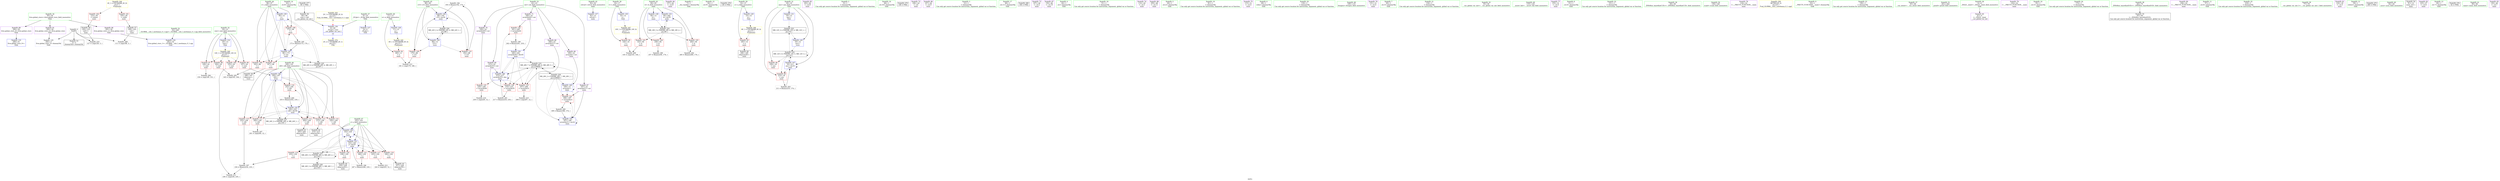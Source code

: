 digraph "SVFG" {
	label="SVFG";

	Node0x55ecb8e8c720 [shape=record,color=grey,label="{NodeID: 0\nNullPtr}"];
	Node0x55ecb8e8c720 -> Node0x55ecb8e9ca60[style=solid];
	Node0x55ecb8e8c720 -> Node0x55ecb8ea1f90[style=solid];
	Node0x55ecb8e8c720 -> Node0x55ecb8ea7320[style=solid];
	Node0x55ecb8e8c720 -> Node0x55ecb8ea7620[style=solid];
	Node0x55ecb8e9b610 [shape=record,color=red,label="{NodeID: 97\n149\<--20\n\<--size\nmain\n}"];
	Node0x55ecb8e9b610 -> Node0x55ecb8ea7020[style=solid];
	Node0x55ecb8e8d930 [shape=record,color=green,label="{NodeID: 14\n42\<--1\n.str.8\<--dummyObj\nGlob }"];
	Node0x55ecb8ec42c0 [shape=record,color=black,label="{NodeID: 277\n80 = PHI()\n}"];
	Node0x55ecb8ec42c0 -> Node0x55ecb8e9cd30[style=solid];
	Node0x55ecb8e9ef90 [shape=record,color=grey,label="{NodeID: 194\n193 = Binary(192, 174, )\n}"];
	Node0x55ecb8e9ef90 -> Node0x55ecb8ea2710[style=solid];
	Node0x55ecb8e9c170 [shape=record,color=red,label="{NodeID: 111\n200\<--100\n\<--i26\nmain\n}"];
	Node0x55ecb8e9c170 -> Node0x55ecb8ea71a0[style=solid];
	Node0x55ecb8e8b690 [shape=record,color=green,label="{NodeID: 28\n11\<--13\nn\<--n_field_insensitive\nGlob }"];
	Node0x55ecb8e8b690 -> Node0x55ecb8e9eb00[style=solid];
	Node0x55ecb8e8b690 -> Node0x55ecb8ea1890[style=solid];
	Node0x55ecb8ea7320 [shape=record,color=grey,label="{NodeID: 208\n111 = cmp(108, 3, )\n}"];
	Node0x55ecb8ea15f0 [shape=record,color=red,label="{NodeID: 125\n229\<--228\n\<--arrayidx40\nmain\n}"];
	Node0x55ecb8ea15f0 -> Node0x55ecb8ea7c20[style=solid];
	Node0x55ecb8e9b060 [shape=record,color=green,label="{NodeID: 42\n92\<--93\nretval\<--retval_field_insensitive\nmain\n}"];
	Node0x55ecb8e9b060 -> Node0x55ecb8ea2160[style=solid];
	Node0x55ecb8ea2300 [shape=record,color=blue,label="{NodeID: 139\n96\<--12\ni\<--\nmain\n}"];
	Node0x55ecb8ea2300 -> Node0x55ecb8e9bd60[style=dashed];
	Node0x55ecb8ea2300 -> Node0x55ecb8e9be30[style=dashed];
	Node0x55ecb8ea2300 -> Node0x55ecb8e9bf00[style=dashed];
	Node0x55ecb8ea2300 -> Node0x55ecb8ea24a0[style=dashed];
	Node0x55ecb8ea2300 -> Node0x55ecb8eb08e0[style=dashed];
	Node0x55ecb8e9cd30 [shape=record,color=black,label="{NodeID: 56\n84\<--80\nconv\<--call\n__cxx_global_var_init.1\n}"];
	Node0x55ecb8e9cd30 -> Node0x55ecb8ea2090[style=solid];
	Node0x55ecb8ea2e60 [shape=record,color=blue,label="{NodeID: 153\n94\<--265\nit\<--inc55\nmain\n}"];
	Node0x55ecb8ea2e60 -> Node0x55ecb8eb03e0[style=dashed];
	Node0x55ecb8e9d890 [shape=record,color=purple,label="{NodeID: 70\n228\<--22\narrayidx40\<--cnt\nmain\n}"];
	Node0x55ecb8e9d890 -> Node0x55ecb8ea15f0[style=solid];
	Node0x55ecb8e9e3f0 [shape=record,color=purple,label="{NodeID: 84\n137\<--42\n\<--.str.8\nmain\n}"];
	Node0x55ecb8e8c8a0 [shape=record,color=green,label="{NodeID: 1\n7\<--1\n__dso_handle\<--dummyObj\nGlob }"];
	Node0x55ecb8e9b6e0 [shape=record,color=red,label="{NodeID: 98\n164\<--20\n\<--size\nmain\n}"];
	Node0x55ecb8e9b6e0 -> Node0x55ecb8ea6ea0[style=solid];
	Node0x55ecb8e8da00 [shape=record,color=green,label="{NodeID: 15\n44\<--1\n.str.9\<--dummyObj\nGlob }"];
	Node0x55ecb8ec4420 [shape=record,color=black,label="{NodeID: 278\n138 = PHI()\n}"];
	Node0x55ecb8e9f110 [shape=record,color=grey,label="{NodeID: 195\n173 = Binary(172, 174, )\n}"];
	Node0x55ecb8e9f110 -> Node0x55ecb8ea24a0[style=solid];
	Node0x55ecb8e9c240 [shape=record,color=red,label="{NodeID: 112\n204\<--100\n\<--i26\nmain\n}"];
	Node0x55ecb8e9c240 -> Node0x55ecb8e9d140[style=solid];
	Node0x55ecb8e9a360 [shape=record,color=green,label="{NodeID: 29\n14\<--15\nx\<--x_field_insensitive\nGlob }"];
	Node0x55ecb8e9a360 -> Node0x55ecb8e9ebd0[style=solid];
	Node0x55ecb8e9a360 -> Node0x55ecb8ea1990[style=solid];
	Node0x55ecb8ea74a0 [shape=record,color=grey,label="{NodeID: 209\n145 = cmp(143, 144, )\n}"];
	Node0x55ecb8ea16c0 [shape=record,color=red,label="{NodeID: 126\n241\<--240\n\<--arrayidx44\nmain\n}"];
	Node0x55ecb8ea16c0 -> Node0x55ecb8e9f710[style=solid];
	Node0x55ecb8e9b130 [shape=record,color=green,label="{NodeID: 43\n94\<--95\nit\<--it_field_insensitive\nmain\n}"];
	Node0x55ecb8e9b130 -> Node0x55ecb8e9baf0[style=solid];
	Node0x55ecb8e9b130 -> Node0x55ecb8e9bbc0[style=solid];
	Node0x55ecb8e9b130 -> Node0x55ecb8e9bc90[style=solid];
	Node0x55ecb8e9b130 -> Node0x55ecb8ea2230[style=solid];
	Node0x55ecb8e9b130 -> Node0x55ecb8ea2e60[style=solid];
	Node0x55ecb8eafee0 [shape=record,color=black,label="{NodeID: 223\nMR_12V_2 = PHI(MR_12V_4, MR_12V_1, )\npts\{19 \}\n}"];
	Node0x55ecb8eafee0 -> Node0x55ecb8ea27e0[style=dashed];
	Node0x55ecb8ea23d0 [shape=record,color=blue,label="{NodeID: 140\n169\<--12\narrayidx\<--\nmain\n}"];
	Node0x55ecb8ea23d0 -> Node0x55ecb8ea1380[style=dashed];
	Node0x55ecb8ea23d0 -> Node0x55ecb8ea23d0[style=dashed];
	Node0x55ecb8ea23d0 -> Node0x55ecb8ea2640[style=dashed];
	Node0x55ecb8ea23d0 -> Node0x55ecb8eaeae0[style=dashed];
	Node0x55ecb8e9ce00 [shape=record,color=black,label="{NodeID: 57\n108\<--105\ncall\<--\nmain\n}"];
	Node0x55ecb8e9ce00 -> Node0x55ecb8ea7320[style=solid];
	Node0x55ecb8e9d960 [shape=record,color=purple,label="{NodeID: 71\n240\<--22\narrayidx44\<--cnt\nmain\n}"];
	Node0x55ecb8e9d960 -> Node0x55ecb8ea16c0[style=solid];
	Node0x55ecb8e9d960 -> Node0x55ecb8ea2bf0[style=solid];
	Node0x55ecb8e9e4c0 [shape=record,color=purple,label="{NodeID: 85\n183\<--42\n\<--.str.8\nmain\n}"];
	Node0x55ecb8e8c160 [shape=record,color=green,label="{NodeID: 2\n9\<--1\n\<--dummyObj\nCan only get source location for instruction, argument, global var or function.}"];
	Node0x55ecb8e9b7b0 [shape=record,color=red,label="{NodeID: 99\n197\<--20\n\<--size\nmain\n}"];
	Node0x55ecb8e9b7b0 -> Node0x55ecb8ea28b0[style=solid];
	Node0x55ecb8e8dad0 [shape=record,color=green,label="{NodeID: 16\n46\<--1\n.str.10\<--dummyObj\nGlob }"];
	Node0x55ecb8ec44f0 [shape=record,color=black,label="{NodeID: 279\n148 = PHI()\n}"];
	Node0x55ecb8e9f290 [shape=record,color=grey,label="{NodeID: 196\n247 = Binary(246, 218, )\n}"];
	Node0x55ecb8e9f290 -> Node0x55ecb8ea2cc0[style=solid];
	Node0x55ecb8e9c310 [shape=record,color=red,label="{NodeID: 113\n213\<--100\n\<--i26\nmain\n}"];
	Node0x55ecb8e9c310 -> Node0x55ecb8e9d210[style=solid];
	Node0x55ecb8e9a460 [shape=record,color=green,label="{NodeID: 30\n16\<--17\nt\<--t_field_insensitive\nGlob }"];
	Node0x55ecb8e9a460 -> Node0x55ecb8e9eca0[style=solid];
	Node0x55ecb8e9a460 -> Node0x55ecb8ea1a90[style=solid];
	Node0x55ecb8ea7620 [shape=record,color=grey,label="{NodeID: 210\n127 = cmp(126, 3, )\n}"];
	Node0x55ecb8ea1790 [shape=record,color=blue,label="{NodeID: 127\n8\<--9\n_ZL2pi\<--\nGlob }"];
	Node0x55ecb8e9b200 [shape=record,color=green,label="{NodeID: 44\n96\<--97\ni\<--i_field_insensitive\nmain\n}"];
	Node0x55ecb8e9b200 -> Node0x55ecb8e9bd60[style=solid];
	Node0x55ecb8e9b200 -> Node0x55ecb8e9be30[style=solid];
	Node0x55ecb8e9b200 -> Node0x55ecb8e9bf00[style=solid];
	Node0x55ecb8e9b200 -> Node0x55ecb8ea2300[style=solid];
	Node0x55ecb8e9b200 -> Node0x55ecb8ea24a0[style=solid];
	Node0x55ecb8eb03e0 [shape=record,color=black,label="{NodeID: 224\nMR_18V_3 = PHI(MR_18V_4, MR_18V_2, )\npts\{95 \}\n}"];
	Node0x55ecb8eb03e0 -> Node0x55ecb8e9baf0[style=dashed];
	Node0x55ecb8eb03e0 -> Node0x55ecb8e9bbc0[style=dashed];
	Node0x55ecb8eb03e0 -> Node0x55ecb8e9bc90[style=dashed];
	Node0x55ecb8eb03e0 -> Node0x55ecb8ea2e60[style=dashed];
	Node0x55ecb8ea24a0 [shape=record,color=blue,label="{NodeID: 141\n96\<--173\ni\<--inc\nmain\n}"];
	Node0x55ecb8ea24a0 -> Node0x55ecb8e9bd60[style=dashed];
	Node0x55ecb8ea24a0 -> Node0x55ecb8e9be30[style=dashed];
	Node0x55ecb8ea24a0 -> Node0x55ecb8e9bf00[style=dashed];
	Node0x55ecb8ea24a0 -> Node0x55ecb8ea24a0[style=dashed];
	Node0x55ecb8ea24a0 -> Node0x55ecb8eb08e0[style=dashed];
	Node0x55ecb8e9ced0 [shape=record,color=black,label="{NodeID: 58\n126\<--123\ncall1\<--\nmain\n}"];
	Node0x55ecb8e9ced0 -> Node0x55ecb8ea7620[style=solid];
	Node0x55ecb8e9da30 [shape=record,color=purple,label="{NodeID: 72\n106\<--24\n\<--.str\nmain\n}"];
	Node0x55ecb8e9e590 [shape=record,color=purple,label="{NodeID: 86\n147\<--44\n\<--.str.9\nmain\n}"];
	Node0x55ecb8e8c7b0 [shape=record,color=green,label="{NodeID: 3\n12\<--1\n\<--dummyObj\nCan only get source location for instruction, argument, global var or function.}"];
	Node0x55ecb8e9b880 [shape=record,color=red,label="{NodeID: 100\n235\<--20\n\<--size\nmain\n}"];
	Node0x55ecb8e9b880 -> Node0x55ecb8ea77a0[style=solid];
	Node0x55ecb8e8ca60 [shape=record,color=green,label="{NodeID: 17\n48\<--1\n.str.11\<--dummyObj\nGlob }"];
	Node0x55ecb8ec45c0 [shape=record,color=black,label="{NodeID: 280\n184 = PHI()\n}"];
	Node0x55ecb8e9f410 [shape=record,color=grey,label="{NodeID: 197\n234 = Binary(232, 233, )\n}"];
	Node0x55ecb8e9f410 -> Node0x55ecb8ea77a0[style=solid];
	Node0x55ecb8e9c3e0 [shape=record,color=red,label="{NodeID: 114\n220\<--100\n\<--i26\nmain\n}"];
	Node0x55ecb8e9c3e0 -> Node0x55ecb8ea2b20[style=solid];
	Node0x55ecb8e9a560 [shape=record,color=green,label="{NodeID: 31\n18\<--19\nans\<--ans_field_insensitive\nGlob }"];
	Node0x55ecb8e9a560 -> Node0x55ecb8e9ed70[style=solid];
	Node0x55ecb8e9a560 -> Node0x55ecb8e9b540[style=solid];
	Node0x55ecb8e9a560 -> Node0x55ecb8ea1b90[style=solid];
	Node0x55ecb8e9a560 -> Node0x55ecb8ea27e0[style=solid];
	Node0x55ecb8e9a560 -> Node0x55ecb8ea2980[style=solid];
	Node0x55ecb8ea77a0 [shape=record,color=grey,label="{NodeID: 211\n236 = cmp(234, 235, )\n}"];
	Node0x55ecb8ea1890 [shape=record,color=blue,label="{NodeID: 128\n11\<--12\nn\<--\nGlob }"];
	Node0x55ecb8ea1890 -> Node0x55ecb8eb6f10[style=dashed];
	Node0x55ecb8e9b2d0 [shape=record,color=green,label="{NodeID: 45\n98\<--99\ni15\<--i15_field_insensitive\nmain\n}"];
	Node0x55ecb8e9b2d0 -> Node0x55ecb8e9bfd0[style=solid];
	Node0x55ecb8e9b2d0 -> Node0x55ecb8e9c0a0[style=solid];
	Node0x55ecb8e9b2d0 -> Node0x55ecb8ea2570[style=solid];
	Node0x55ecb8e9b2d0 -> Node0x55ecb8ea2710[style=solid];
	Node0x55ecb8eb08e0 [shape=record,color=black,label="{NodeID: 225\nMR_20V_2 = PHI(MR_20V_4, MR_20V_1, )\npts\{97 \}\n}"];
	Node0x55ecb8eb08e0 -> Node0x55ecb8ea2300[style=dashed];
	Node0x55ecb8ea2570 [shape=record,color=blue,label="{NodeID: 142\n98\<--12\ni15\<--\nmain\n}"];
	Node0x55ecb8ea2570 -> Node0x55ecb8e9bfd0[style=dashed];
	Node0x55ecb8ea2570 -> Node0x55ecb8e9c0a0[style=dashed];
	Node0x55ecb8ea2570 -> Node0x55ecb8ea2710[style=dashed];
	Node0x55ecb8ea2570 -> Node0x55ecb8eb0de0[style=dashed];
	Node0x55ecb8e9cfa0 [shape=record,color=black,label="{NodeID: 59\n168\<--167\nidxprom\<--\nmain\n}"];
	Node0x55ecb8e9db00 [shape=record,color=purple,label="{NodeID: 73\n107\<--26\n\<--.str.2\nmain\n}"];
	Node0x55ecb8e9e660 [shape=record,color=purple,label="{NodeID: 87\n154\<--46\n\<--.str.10\nmain\n}"];
	Node0x55ecb8e8cea0 [shape=record,color=green,label="{NodeID: 4\n24\<--1\n.str\<--dummyObj\nGlob }"];
	Node0x55ecb8e9b950 [shape=record,color=red,label="{NodeID: 101\n105\<--28\n\<--stdin\nmain\n}"];
	Node0x55ecb8e9b950 -> Node0x55ecb8e9ce00[style=solid];
	Node0x55ecb8e8cb30 [shape=record,color=green,label="{NodeID: 18\n51\<--1\n\<--dummyObj\nCan only get source location for instruction, argument, global var or function.}"];
	Node0x55ecb8e9f590 [shape=record,color=grey,label="{NodeID: 198\n257 = Binary(256, 174, )\n}"];
	Node0x55ecb8e9c4b0 [shape=record,color=red,label="{NodeID: 115\n232\<--100\n\<--i26\nmain\n}"];
	Node0x55ecb8e9c4b0 -> Node0x55ecb8e9f410[style=solid];
	Node0x55ecb8e9a660 [shape=record,color=green,label="{NodeID: 32\n20\<--21\nsize\<--size_field_insensitive\nGlob }"];
	Node0x55ecb8e9a660 -> Node0x55ecb8e9b610[style=solid];
	Node0x55ecb8e9a660 -> Node0x55ecb8e9b6e0[style=solid];
	Node0x55ecb8e9a660 -> Node0x55ecb8e9b7b0[style=solid];
	Node0x55ecb8e9a660 -> Node0x55ecb8e9b880[style=solid];
	Node0x55ecb8e9a660 -> Node0x55ecb8ea1c90[style=solid];
	Node0x55ecb8ea7920 [shape=record,color=grey,label="{NodeID: 212\n224 = cmp(223, 12, )\n}"];
	Node0x55ecb8ea1990 [shape=record,color=blue,label="{NodeID: 129\n14\<--12\nx\<--\nGlob }"];
	Node0x55ecb8ea1990 -> Node0x55ecb8eb7800[style=dashed];
	Node0x55ecb8e9b3a0 [shape=record,color=green,label="{NodeID: 46\n100\<--101\ni26\<--i26_field_insensitive\nmain\n}"];
	Node0x55ecb8e9b3a0 -> Node0x55ecb8e9c170[style=solid];
	Node0x55ecb8e9b3a0 -> Node0x55ecb8e9c240[style=solid];
	Node0x55ecb8e9b3a0 -> Node0x55ecb8e9c310[style=solid];
	Node0x55ecb8e9b3a0 -> Node0x55ecb8e9c3e0[style=solid];
	Node0x55ecb8e9b3a0 -> Node0x55ecb8e9c4b0[style=solid];
	Node0x55ecb8e9b3a0 -> Node0x55ecb8ea0ea0[style=solid];
	Node0x55ecb8e9b3a0 -> Node0x55ecb8ea28b0[style=solid];
	Node0x55ecb8e9b3a0 -> Node0x55ecb8ea2d90[style=solid];
	Node0x55ecb8eb0de0 [shape=record,color=black,label="{NodeID: 226\nMR_22V_2 = PHI(MR_22V_4, MR_22V_1, )\npts\{99 \}\n}"];
	Node0x55ecb8eb0de0 -> Node0x55ecb8ea2570[style=dashed];
	Node0x55ecb8ea2640 [shape=record,color=blue,label="{NodeID: 143\n187\<--189\narrayidx21\<--inc22\nmain\n}"];
	Node0x55ecb8ea2640 -> Node0x55ecb8ea1380[style=dashed];
	Node0x55ecb8ea2640 -> Node0x55ecb8ea2640[style=dashed];
	Node0x55ecb8ea2640 -> Node0x55ecb8eaeae0[style=dashed];
	Node0x55ecb8e9d070 [shape=record,color=black,label="{NodeID: 60\n186\<--185\nidxprom20\<--\nmain\n}"];
	Node0x55ecb8e9dbd0 [shape=record,color=purple,label="{NodeID: 74\n114\<--29\n\<--.str.3\nmain\n}"];
	Node0x55ecb8e9e730 [shape=record,color=purple,label="{NodeID: 88\n259\<--48\n\<--.str.11\nmain\n}"];
	Node0x55ecb8e8cff0 [shape=record,color=green,label="{NodeID: 5\n26\<--1\n.str.2\<--dummyObj\nGlob }"];
	Node0x55ecb8e9ba20 [shape=record,color=red,label="{NodeID: 102\n123\<--39\n\<--stdout\nmain\n}"];
	Node0x55ecb8e9ba20 -> Node0x55ecb8e9ced0[style=solid];
	Node0x55ecb8e8cc00 [shape=record,color=green,label="{NodeID: 19\n81\<--1\n\<--dummyObj\nCan only get source location for instruction, argument, global var or function.}"];
	Node0x55ecb8e9f710 [shape=record,color=grey,label="{NodeID: 199\n242 = Binary(241, 218, )\n}"];
	Node0x55ecb8e9f710 -> Node0x55ecb8ea2bf0[style=solid];
	Node0x55ecb8ea0ea0 [shape=record,color=red,label="{NodeID: 116\n252\<--100\n\<--i26\nmain\n}"];
	Node0x55ecb8ea0ea0 -> Node0x55ecb8ea6d20[style=solid];
	Node0x55ecb8e9a760 [shape=record,color=green,label="{NodeID: 33\n22\<--23\ncnt\<--cnt_field_insensitive\nGlob }"];
	Node0x55ecb8e9a760 -> Node0x55ecb8e9d550[style=solid];
	Node0x55ecb8e9a760 -> Node0x55ecb8e9d620[style=solid];
	Node0x55ecb8e9a760 -> Node0x55ecb8e9d6f0[style=solid];
	Node0x55ecb8e9a760 -> Node0x55ecb8e9d7c0[style=solid];
	Node0x55ecb8e9a760 -> Node0x55ecb8e9d890[style=solid];
	Node0x55ecb8e9a760 -> Node0x55ecb8e9d960[style=solid];
	Node0x55ecb8ea7aa0 [shape=record,color=grey,label="{NodeID: 213\n181 = cmp(179, 180, )\n}"];
	Node0x55ecb8ea1a90 [shape=record,color=blue,label="{NodeID: 130\n16\<--12\nt\<--\nGlob }"];
	Node0x55ecb8ea1a90 -> Node0x55ecb8eb78e0[style=dashed];
	Node0x55ecb8e9b470 [shape=record,color=green,label="{NodeID: 47\n102\<--103\nj\<--j_field_insensitive\nmain\n}"];
	Node0x55ecb8e9b470 -> Node0x55ecb8ea0f70[style=solid];
	Node0x55ecb8e9b470 -> Node0x55ecb8ea1040[style=solid];
	Node0x55ecb8e9b470 -> Node0x55ecb8ea1110[style=solid];
	Node0x55ecb8e9b470 -> Node0x55ecb8ea11e0[style=solid];
	Node0x55ecb8e9b470 -> Node0x55ecb8ea12b0[style=solid];
	Node0x55ecb8e9b470 -> Node0x55ecb8ea2b20[style=solid];
	Node0x55ecb8e9b470 -> Node0x55ecb8ea2cc0[style=solid];
	Node0x55ecb8eb12e0 [shape=record,color=black,label="{NodeID: 227\nMR_24V_2 = PHI(MR_24V_4, MR_24V_1, )\npts\{101 \}\n}"];
	Node0x55ecb8eb12e0 -> Node0x55ecb8ea28b0[style=dashed];
	Node0x55ecb8ea2710 [shape=record,color=blue,label="{NodeID: 144\n98\<--193\ni15\<--inc24\nmain\n}"];
	Node0x55ecb8ea2710 -> Node0x55ecb8e9bfd0[style=dashed];
	Node0x55ecb8ea2710 -> Node0x55ecb8e9c0a0[style=dashed];
	Node0x55ecb8ea2710 -> Node0x55ecb8ea2710[style=dashed];
	Node0x55ecb8ea2710 -> Node0x55ecb8eb0de0[style=dashed];
	Node0x55ecb8e9d140 [shape=record,color=black,label="{NodeID: 61\n205\<--204\nidxprom30\<--\nmain\n}"];
	Node0x55ecb8e9dca0 [shape=record,color=purple,label="{NodeID: 75\n115\<--31\n\<--.str.4\nmain\n}"];
	Node0x55ecb8e9e800 [shape=record,color=purple,label="{NodeID: 89\n290\<--50\nllvm.global_ctors_0\<--llvm.global_ctors\nGlob }"];
	Node0x55ecb8e9e800 -> Node0x55ecb8ea1d90[style=solid];
	Node0x55ecb8e8d080 [shape=record,color=green,label="{NodeID: 6\n28\<--1\nstdin\<--dummyObj\nGlob }"];
	Node0x55ecb8e9baf0 [shape=record,color=red,label="{NodeID: 103\n143\<--94\n\<--it\nmain\n}"];
	Node0x55ecb8e9baf0 -> Node0x55ecb8ea74a0[style=solid];
	Node0x55ecb8e8ccd0 [shape=record,color=green,label="{NodeID: 20\n118\<--1\n\<--dummyObj\nCan only get source location for instruction, argument, global var or function.}"];
	Node0x55ecb8e9f890 [shape=record,color=grey,label="{NodeID: 200\n189 = Binary(188, 174, )\n}"];
	Node0x55ecb8e9f890 -> Node0x55ecb8ea2640[style=solid];
	Node0x55ecb8ea0f70 [shape=record,color=red,label="{NodeID: 117\n223\<--102\n\<--j\nmain\n}"];
	Node0x55ecb8ea0f70 -> Node0x55ecb8ea7920[style=solid];
	Node0x55ecb8e9a860 [shape=record,color=green,label="{NodeID: 34\n50\<--54\nllvm.global_ctors\<--llvm.global_ctors_field_insensitive\nGlob }"];
	Node0x55ecb8e9a860 -> Node0x55ecb8e9e800[style=solid];
	Node0x55ecb8e9a860 -> Node0x55ecb8e9e900[style=solid];
	Node0x55ecb8e9a860 -> Node0x55ecb8e9ea00[style=solid];
	Node0x55ecb8ea7c20 [shape=record,color=grey,label="{NodeID: 214\n230 = cmp(229, 12, )\n}"];
	Node0x55ecb8ea1b90 [shape=record,color=blue,label="{NodeID: 131\n18\<--12\nans\<--\nGlob }"];
	Node0x55ecb8ea1b90 -> Node0x55ecb8eafee0[style=dashed];
	Node0x55ecb8e9c560 [shape=record,color=green,label="{NodeID: 48\n109\<--110\nfreopen\<--freopen_field_insensitive\n}"];
	Node0x55ecb8eb17e0 [shape=record,color=black,label="{NodeID: 228\nMR_26V_2 = PHI(MR_26V_3, MR_26V_1, )\npts\{103 \}\n}"];
	Node0x55ecb8eb17e0 -> Node0x55ecb8eae5e0[style=dashed];
	Node0x55ecb8ea27e0 [shape=record,color=blue,label="{NodeID: 145\n18\<--12\nans\<--\nmain\n}"];
	Node0x55ecb8ea27e0 -> Node0x55ecb8eadbe0[style=dashed];
	Node0x55ecb8e9d210 [shape=record,color=black,label="{NodeID: 62\n214\<--213\nidxprom34\<--\nmain\n}"];
	Node0x55ecb8e9dd70 [shape=record,color=purple,label="{NodeID: 76\n131\<--31\n\<--.str.4\nmain\n}"];
	Node0x55ecb8e9e900 [shape=record,color=purple,label="{NodeID: 90\n291\<--50\nllvm.global_ctors_1\<--llvm.global_ctors\nGlob }"];
	Node0x55ecb8e9e900 -> Node0x55ecb8ea1e90[style=solid];
	Node0x55ecb8e8bfe0 [shape=record,color=green,label="{NodeID: 7\n29\<--1\n.str.3\<--dummyObj\nGlob }"];
	Node0x55ecb8e9bbc0 [shape=record,color=red,label="{NodeID: 104\n256\<--94\n\<--it\nmain\n}"];
	Node0x55ecb8e9bbc0 -> Node0x55ecb8e9f590[style=solid];
	Node0x55ecb8e8afd0 [shape=record,color=green,label="{NodeID: 21\n134\<--1\n\<--dummyObj\nCan only get source location for instruction, argument, global var or function.}"];
	Node0x55ecb8e9fa10 [shape=record,color=grey,label="{NodeID: 201\n217 = Binary(216, 218, )\n}"];
	Node0x55ecb8e9fa10 -> Node0x55ecb8ea2a50[style=solid];
	Node0x55ecb8ea1040 [shape=record,color=red,label="{NodeID: 118\n226\<--102\n\<--j\nmain\n}"];
	Node0x55ecb8ea1040 -> Node0x55ecb8e9d2e0[style=solid];
	Node0x55ecb8e9a960 [shape=record,color=green,label="{NodeID: 35\n55\<--56\n__cxx_global_var_init\<--__cxx_global_var_init_field_insensitive\n}"];
	Node0x55ecb8ea7da0 [shape=record,color=grey,label="{NodeID: 215\n208 = cmp(207, 12, )\n}"];
	Node0x55ecb8ea1c90 [shape=record,color=blue,label="{NodeID: 132\n20\<--12\nsize\<--\nGlob }"];
	Node0x55ecb8ea1c90 -> Node0x55ecb8eb7aa0[style=dashed];
	Node0x55ecb8e9c660 [shape=record,color=green,label="{NodeID: 49\n119\<--120\n__assert_fail\<--__assert_fail_field_insensitive\n}"];
	Node0x55ecb8eb1ce0 [shape=record,color=black,label="{NodeID: 229\nMR_28V_2 = PHI(MR_28V_7, MR_28V_1, )\npts\{230000 \}\n}"];
	Node0x55ecb8eb1ce0 -> Node0x55ecb8ea1380[style=dashed];
	Node0x55ecb8eb1ce0 -> Node0x55ecb8ea23d0[style=dashed];
	Node0x55ecb8eb1ce0 -> Node0x55ecb8ea2640[style=dashed];
	Node0x55ecb8eb1ce0 -> Node0x55ecb8eaeae0[style=dashed];
	Node0x55ecb8ea28b0 [shape=record,color=blue,label="{NodeID: 146\n100\<--197\ni26\<--\nmain\n}"];
	Node0x55ecb8ea28b0 -> Node0x55ecb8e9c170[style=dashed];
	Node0x55ecb8ea28b0 -> Node0x55ecb8e9c240[style=dashed];
	Node0x55ecb8ea28b0 -> Node0x55ecb8e9c310[style=dashed];
	Node0x55ecb8ea28b0 -> Node0x55ecb8e9c3e0[style=dashed];
	Node0x55ecb8ea28b0 -> Node0x55ecb8e9c4b0[style=dashed];
	Node0x55ecb8ea28b0 -> Node0x55ecb8ea0ea0[style=dashed];
	Node0x55ecb8ea28b0 -> Node0x55ecb8ea2d90[style=dashed];
	Node0x55ecb8ea28b0 -> Node0x55ecb8eb12e0[style=dashed];
	Node0x55ecb8e9d2e0 [shape=record,color=black,label="{NodeID: 63\n227\<--226\nidxprom39\<--\nmain\n}"];
	Node0x55ecb8eb62e0 [shape=record,color=yellow,style=double,label="{NodeID: 243\n2V_1 = ENCHI(MR_2V_0)\npts\{10 \}\nFun[_GLOBAL__sub_I_meshanya_0_1.cpp]|{<s0>14}}"];
	Node0x55ecb8eb62e0:s0 -> Node0x55ecb8ea2090[style=dashed,color=red];
	Node0x55ecb8e9de40 [shape=record,color=purple,label="{NodeID: 77\n155\<--31\n\<--.str.4\nmain\n}"];
	Node0x55ecb8e9ea00 [shape=record,color=purple,label="{NodeID: 91\n292\<--50\nllvm.global_ctors_2\<--llvm.global_ctors\nGlob }"];
	Node0x55ecb8e9ea00 -> Node0x55ecb8ea1f90[style=solid];
	Node0x55ecb8e8c070 [shape=record,color=green,label="{NodeID: 8\n31\<--1\n.str.4\<--dummyObj\nGlob }"];
	Node0x55ecb8e9bc90 [shape=record,color=red,label="{NodeID: 105\n264\<--94\n\<--it\nmain\n}"];
	Node0x55ecb8e9bc90 -> Node0x55ecb8e9fb90[style=solid];
	Node0x55ecb8e8b090 [shape=record,color=green,label="{NodeID: 22\n151\<--1\n\<--dummyObj\nCan only get source location for instruction, argument, global var or function.}"];
	Node0x55ecb8e9fb90 [shape=record,color=grey,label="{NodeID: 202\n265 = Binary(264, 174, )\n}"];
	Node0x55ecb8e9fb90 -> Node0x55ecb8ea2e60[style=solid];
	Node0x55ecb8ea1110 [shape=record,color=red,label="{NodeID: 119\n233\<--102\n\<--j\nmain\n}"];
	Node0x55ecb8ea1110 -> Node0x55ecb8e9f410[style=solid];
	Node0x55ecb8e9aa60 [shape=record,color=green,label="{NodeID: 36\n59\<--60\n_ZNSt8ios_base4InitC1Ev\<--_ZNSt8ios_base4InitC1Ev_field_insensitive\n}"];
	Node0x55ecb8eadbe0 [shape=record,color=black,label="{NodeID: 216\nMR_12V_4 = PHI(MR_12V_5, MR_12V_3, )\npts\{19 \}\n}"];
	Node0x55ecb8eadbe0 -> Node0x55ecb8e9ed70[style=dashed];
	Node0x55ecb8eadbe0 -> Node0x55ecb8e9b540[style=dashed];
	Node0x55ecb8eadbe0 -> Node0x55ecb8ea2980[style=dashed];
	Node0x55ecb8eadbe0 -> Node0x55ecb8eadbe0[style=dashed];
	Node0x55ecb8eadbe0 -> Node0x55ecb8eafee0[style=dashed];
	Node0x55ecb8ea1d90 [shape=record,color=blue,label="{NodeID: 133\n290\<--51\nllvm.global_ctors_0\<--\nGlob }"];
	Node0x55ecb8e9c760 [shape=record,color=green,label="{NodeID: 50\n139\<--140\nscanf\<--scanf_field_insensitive\n}"];
	Node0x55ecb8ea2980 [shape=record,color=blue,label="{NodeID: 147\n18\<--211\nans\<--inc33\nmain\n}"];
	Node0x55ecb8ea2980 -> Node0x55ecb8e9ed70[style=dashed];
	Node0x55ecb8ea2980 -> Node0x55ecb8ea2980[style=dashed];
	Node0x55ecb8ea2980 -> Node0x55ecb8eadbe0[style=dashed];
	Node0x55ecb8e9d3b0 [shape=record,color=black,label="{NodeID: 64\n239\<--238\nidxprom43\<--\nmain\n}"];
	Node0x55ecb8eb6e00 [shape=record,color=yellow,style=double,label="{NodeID: 244\n4V_1 = ENCHI(MR_4V_0)\npts\{1 \}\nFun[main]}"];
	Node0x55ecb8eb6e00 -> Node0x55ecb8e9b950[style=dashed];
	Node0x55ecb8eb6e00 -> Node0x55ecb8e9ba20[style=dashed];
	Node0x55ecb8e9df10 [shape=record,color=purple,label="{NodeID: 78\n116\<--33\n\<--__PRETTY_FUNCTION__.main\nmain\n}"];
	Node0x55ecb8eb82e0 [shape=record,color=yellow,style=double,label="{NodeID: 258\nRETMU(2V_2)\npts\{10 \}\nFun[_GLOBAL__sub_I_meshanya_0_1.cpp]}"];
	Node0x55ecb8e9eb00 [shape=record,color=red,label="{NodeID: 92\n180\<--11\n\<--n\nmain\n}"];
	Node0x55ecb8e9eb00 -> Node0x55ecb8ea7aa0[style=solid];
	Node0x55ecb8e8c5e0 [shape=record,color=green,label="{NodeID: 9\n33\<--1\n__PRETTY_FUNCTION__.main\<--dummyObj\nGlob }"];
	Node0x55ecb8e9bd60 [shape=record,color=red,label="{NodeID: 106\n163\<--96\n\<--i\nmain\n}"];
	Node0x55ecb8e9bd60 -> Node0x55ecb8ea6ea0[style=solid];
	Node0x55ecb8e8b190 [shape=record,color=green,label="{NodeID: 23\n158\<--1\n\<--dummyObj\nCan only get source location for instruction, argument, global var or function.}"];
	Node0x55ecb8e9fd10 [shape=record,color=grey,label="{NodeID: 203\n211 = Binary(210, 174, )\n}"];
	Node0x55ecb8e9fd10 -> Node0x55ecb8ea2980[style=solid];
	Node0x55ecb8ea11e0 [shape=record,color=red,label="{NodeID: 120\n238\<--102\n\<--j\nmain\n}"];
	Node0x55ecb8ea11e0 -> Node0x55ecb8e9d3b0[style=solid];
	Node0x55ecb8e9ab60 [shape=record,color=green,label="{NodeID: 37\n65\<--66\n__cxa_atexit\<--__cxa_atexit_field_insensitive\n}"];
	Node0x55ecb8ea1e90 [shape=record,color=blue,label="{NodeID: 134\n291\<--52\nllvm.global_ctors_1\<--_GLOBAL__sub_I_meshanya_0_1.cpp\nGlob }"];
	Node0x55ecb8e9c860 [shape=record,color=green,label="{NodeID: 51\n261\<--262\nprintf\<--printf_field_insensitive\n}"];
	Node0x55ecb8ea2a50 [shape=record,color=blue,label="{NodeID: 148\n215\<--217\narrayidx35\<--dec\nmain\n}"];
	Node0x55ecb8ea2a50 -> Node0x55ecb8ea1450[style=dashed];
	Node0x55ecb8ea2a50 -> Node0x55ecb8ea1520[style=dashed];
	Node0x55ecb8ea2a50 -> Node0x55ecb8ea15f0[style=dashed];
	Node0x55ecb8ea2a50 -> Node0x55ecb8ea16c0[style=dashed];
	Node0x55ecb8ea2a50 -> Node0x55ecb8ea2a50[style=dashed];
	Node0x55ecb8ea2a50 -> Node0x55ecb8ea2bf0[style=dashed];
	Node0x55ecb8ea2a50 -> Node0x55ecb8eaeae0[style=dashed];
	Node0x55ecb8e9d480 [shape=record,color=purple,label="{NodeID: 65\n61\<--4\n\<--_ZStL8__ioinit\n__cxx_global_var_init\n}"];
	Node0x55ecb8eb6f10 [shape=record,color=yellow,style=double,label="{NodeID: 245\n6V_1 = ENCHI(MR_6V_0)\npts\{13 \}\nFun[main]}"];
	Node0x55ecb8eb6f10 -> Node0x55ecb8e9eb00[style=dashed];
	Node0x55ecb8e9dfe0 [shape=record,color=purple,label="{NodeID: 79\n132\<--33\n\<--__PRETTY_FUNCTION__.main\nmain\n}"];
	Node0x55ecb8e9ebd0 [shape=record,color=red,label="{NodeID: 93\n185\<--14\n\<--x\nmain\n}"];
	Node0x55ecb8e9ebd0 -> Node0x55ecb8e9d070[style=solid];
	Node0x55ecb8e8c670 [shape=record,color=green,label="{NodeID: 10\n35\<--1\n.str.5\<--dummyObj\nGlob }"];
	Node0x55ecb8e9be30 [shape=record,color=red,label="{NodeID: 107\n167\<--96\n\<--i\nmain\n}"];
	Node0x55ecb8e9be30 -> Node0x55ecb8e9cfa0[style=solid];
	Node0x55ecb8e8b290 [shape=record,color=green,label="{NodeID: 24\n174\<--1\n\<--dummyObj\nCan only get source location for instruction, argument, global var or function.}"];
	Node0x55ecb8ea6d20 [shape=record,color=grey,label="{NodeID: 204\n253 = Binary(252, 218, )\n}"];
	Node0x55ecb8ea6d20 -> Node0x55ecb8ea2d90[style=solid];
	Node0x55ecb8ea12b0 [shape=record,color=red,label="{NodeID: 121\n246\<--102\n\<--j\nmain\n}"];
	Node0x55ecb8ea12b0 -> Node0x55ecb8e9f290[style=solid];
	Node0x55ecb8e9ac60 [shape=record,color=green,label="{NodeID: 38\n64\<--70\n_ZNSt8ios_base4InitD1Ev\<--_ZNSt8ios_base4InitD1Ev_field_insensitive\n}"];
	Node0x55ecb8e9ac60 -> Node0x55ecb8e9cc30[style=solid];
	Node0x55ecb8eae5e0 [shape=record,color=black,label="{NodeID: 218\nMR_26V_3 = PHI(MR_26V_4, MR_26V_2, )\npts\{103 \}\n}"];
	Node0x55ecb8eae5e0 -> Node0x55ecb8ea2b20[style=dashed];
	Node0x55ecb8eae5e0 -> Node0x55ecb8eae5e0[style=dashed];
	Node0x55ecb8eae5e0 -> Node0x55ecb8eb17e0[style=dashed];
	Node0x55ecb8ea1f90 [shape=record,color=blue, style = dotted,label="{NodeID: 135\n292\<--3\nllvm.global_ctors_2\<--dummyVal\nGlob }"];
	Node0x55ecb8e9c960 [shape=record,color=green,label="{NodeID: 52\n52\<--285\n_GLOBAL__sub_I_meshanya_0_1.cpp\<--_GLOBAL__sub_I_meshanya_0_1.cpp_field_insensitive\n}"];
	Node0x55ecb8e9c960 -> Node0x55ecb8ea1e90[style=solid];
	Node0x55ecb8ea2b20 [shape=record,color=blue,label="{NodeID: 149\n102\<--220\nj\<--\nmain\n}"];
	Node0x55ecb8ea2b20 -> Node0x55ecb8ea0f70[style=dashed];
	Node0x55ecb8ea2b20 -> Node0x55ecb8ea1040[style=dashed];
	Node0x55ecb8ea2b20 -> Node0x55ecb8ea1110[style=dashed];
	Node0x55ecb8ea2b20 -> Node0x55ecb8ea11e0[style=dashed];
	Node0x55ecb8ea2b20 -> Node0x55ecb8ea12b0[style=dashed];
	Node0x55ecb8ea2b20 -> Node0x55ecb8ea2b20[style=dashed];
	Node0x55ecb8ea2b20 -> Node0x55ecb8ea2cc0[style=dashed];
	Node0x55ecb8ea2b20 -> Node0x55ecb8eae5e0[style=dashed];
	Node0x55ecb8e9d550 [shape=record,color=purple,label="{NodeID: 66\n169\<--22\narrayidx\<--cnt\nmain\n}"];
	Node0x55ecb8e9d550 -> Node0x55ecb8ea23d0[style=solid];
	Node0x55ecb8eb7800 [shape=record,color=yellow,style=double,label="{NodeID: 246\n8V_1 = ENCHI(MR_8V_0)\npts\{15 \}\nFun[main]}"];
	Node0x55ecb8eb7800 -> Node0x55ecb8e9ebd0[style=dashed];
	Node0x55ecb8e9e0b0 [shape=record,color=purple,label="{NodeID: 80\n156\<--33\n\<--__PRETTY_FUNCTION__.main\nmain\n}"];
	Node0x55ecb8e9eca0 [shape=record,color=red,label="{NodeID: 94\n144\<--16\n\<--t\nmain\n}"];
	Node0x55ecb8e9eca0 -> Node0x55ecb8ea74a0[style=solid];
	Node0x55ecb8e8bc20 [shape=record,color=green,label="{NodeID: 11\n37\<--1\n.str.6\<--dummyObj\nGlob }"];
	Node0x55ecb8eb9bb0 [shape=record,color=yellow,style=double,label="{NodeID: 274\n2V_2 = CSCHI(MR_2V_1)\npts\{10 \}\nCS[]}"];
	Node0x55ecb8e9bf00 [shape=record,color=red,label="{NodeID: 108\n172\<--96\n\<--i\nmain\n}"];
	Node0x55ecb8e9bf00 -> Node0x55ecb8e9f110[style=solid];
	Node0x55ecb8e8b390 [shape=record,color=green,label="{NodeID: 25\n218\<--1\n\<--dummyObj\nCan only get source location for instruction, argument, global var or function.}"];
	Node0x55ecb8ea6ea0 [shape=record,color=grey,label="{NodeID: 205\n165 = cmp(163, 164, )\n}"];
	Node0x55ecb8ea1380 [shape=record,color=red,label="{NodeID: 122\n188\<--187\n\<--arrayidx21\nmain\n}"];
	Node0x55ecb8ea1380 -> Node0x55ecb8e9f890[style=solid];
	Node0x55ecb8e9ad60 [shape=record,color=green,label="{NodeID: 39\n77\<--78\n__cxx_global_var_init.1\<--__cxx_global_var_init.1_field_insensitive\n}"];
	Node0x55ecb8eaeae0 [shape=record,color=black,label="{NodeID: 219\nMR_28V_7 = PHI(MR_28V_8, MR_28V_5, )\npts\{230000 \}\n}"];
	Node0x55ecb8eaeae0 -> Node0x55ecb8ea1450[style=dashed];
	Node0x55ecb8eaeae0 -> Node0x55ecb8ea1520[style=dashed];
	Node0x55ecb8eaeae0 -> Node0x55ecb8ea2a50[style=dashed];
	Node0x55ecb8eaeae0 -> Node0x55ecb8eaeae0[style=dashed];
	Node0x55ecb8eaeae0 -> Node0x55ecb8eb1ce0[style=dashed];
	Node0x55ecb8ea2090 [shape=record,color=blue,label="{NodeID: 136\n8\<--84\n_ZL2pi\<--conv\n__cxx_global_var_init.1\n|{<s0>14}}"];
	Node0x55ecb8ea2090:s0 -> Node0x55ecb8eb9bb0[style=dashed,color=blue];
	Node0x55ecb8e9ca60 [shape=record,color=black,label="{NodeID: 53\n2\<--3\ndummyVal\<--dummyVal\n}"];
	Node0x55ecb8ea2bf0 [shape=record,color=blue,label="{NodeID: 150\n240\<--242\narrayidx44\<--dec45\nmain\n}"];
	Node0x55ecb8ea2bf0 -> Node0x55ecb8ea1450[style=dashed];
	Node0x55ecb8ea2bf0 -> Node0x55ecb8ea1520[style=dashed];
	Node0x55ecb8ea2bf0 -> Node0x55ecb8ea2a50[style=dashed];
	Node0x55ecb8ea2bf0 -> Node0x55ecb8eaeae0[style=dashed];
	Node0x55ecb8e9d620 [shape=record,color=purple,label="{NodeID: 67\n187\<--22\narrayidx21\<--cnt\nmain\n}"];
	Node0x55ecb8e9d620 -> Node0x55ecb8ea1380[style=solid];
	Node0x55ecb8e9d620 -> Node0x55ecb8ea2640[style=solid];
	Node0x55ecb8eb78e0 [shape=record,color=yellow,style=double,label="{NodeID: 247\n10V_1 = ENCHI(MR_10V_0)\npts\{17 \}\nFun[main]}"];
	Node0x55ecb8eb78e0 -> Node0x55ecb8e9eca0[style=dashed];
	Node0x55ecb8e9e180 [shape=record,color=purple,label="{NodeID: 81\n124\<--35\n\<--.str.5\nmain\n}"];
	Node0x55ecb8e9ed70 [shape=record,color=red,label="{NodeID: 95\n210\<--18\n\<--ans\nmain\n}"];
	Node0x55ecb8e9ed70 -> Node0x55ecb8e9fd10[style=solid];
	Node0x55ecb8e8bcb0 [shape=record,color=green,label="{NodeID: 12\n39\<--1\nstdout\<--dummyObj\nGlob }"];
	Node0x55ecb8ec3420 [shape=record,color=black,label="{NodeID: 275\n260 = PHI()\n}"];
	Node0x55ecb8e9bfd0 [shape=record,color=red,label="{NodeID: 109\n179\<--98\n\<--i15\nmain\n}"];
	Node0x55ecb8e9bfd0 -> Node0x55ecb8ea7aa0[style=solid];
	Node0x55ecb8e8b490 [shape=record,color=green,label="{NodeID: 26\n4\<--6\n_ZStL8__ioinit\<--_ZStL8__ioinit_field_insensitive\nGlob }"];
	Node0x55ecb8e8b490 -> Node0x55ecb8e9d480[style=solid];
	Node0x55ecb8ea7020 [shape=record,color=grey,label="{NodeID: 206\n150 = cmp(149, 151, )\n}"];
	Node0x55ecb8ea1450 [shape=record,color=red,label="{NodeID: 123\n207\<--206\n\<--arrayidx31\nmain\n}"];
	Node0x55ecb8ea1450 -> Node0x55ecb8ea7da0[style=solid];
	Node0x55ecb8e9ae60 [shape=record,color=green,label="{NodeID: 40\n82\<--83\nacos\<--acos_field_insensitive\n}"];
	Node0x55ecb8ea2160 [shape=record,color=blue,label="{NodeID: 137\n92\<--12\nretval\<--\nmain\n}"];
	Node0x55ecb8e9cb60 [shape=record,color=black,label="{NodeID: 54\n91\<--12\nmain_ret\<--\nmain\n}"];
	Node0x55ecb8ea2cc0 [shape=record,color=blue,label="{NodeID: 151\n102\<--247\nj\<--dec47\nmain\n}"];
	Node0x55ecb8ea2cc0 -> Node0x55ecb8ea0f70[style=dashed];
	Node0x55ecb8ea2cc0 -> Node0x55ecb8ea1040[style=dashed];
	Node0x55ecb8ea2cc0 -> Node0x55ecb8ea1110[style=dashed];
	Node0x55ecb8ea2cc0 -> Node0x55ecb8ea11e0[style=dashed];
	Node0x55ecb8ea2cc0 -> Node0x55ecb8ea12b0[style=dashed];
	Node0x55ecb8ea2cc0 -> Node0x55ecb8ea2b20[style=dashed];
	Node0x55ecb8ea2cc0 -> Node0x55ecb8ea2cc0[style=dashed];
	Node0x55ecb8ea2cc0 -> Node0x55ecb8eae5e0[style=dashed];
	Node0x55ecb8e9d6f0 [shape=record,color=purple,label="{NodeID: 68\n206\<--22\narrayidx31\<--cnt\nmain\n}"];
	Node0x55ecb8e9d6f0 -> Node0x55ecb8ea1450[style=solid];
	Node0x55ecb8e9e250 [shape=record,color=purple,label="{NodeID: 82\n125\<--37\n\<--.str.6\nmain\n}"];
	Node0x55ecb8e9b540 [shape=record,color=red,label="{NodeID: 96\n258\<--18\n\<--ans\nmain\n}"];
	Node0x55ecb8e8be30 [shape=record,color=green,label="{NodeID: 13\n40\<--1\n.str.7\<--dummyObj\nGlob }"];
	Node0x55ecb8ec41c0 [shape=record,color=black,label="{NodeID: 276\n62 = PHI()\n}"];
	Node0x55ecb8e9c0a0 [shape=record,color=red,label="{NodeID: 110\n192\<--98\n\<--i15\nmain\n}"];
	Node0x55ecb8e9c0a0 -> Node0x55ecb8e9ef90[style=solid];
	Node0x55ecb8e8b590 [shape=record,color=green,label="{NodeID: 27\n8\<--10\n_ZL2pi\<--_ZL2pi_field_insensitive\nGlob }"];
	Node0x55ecb8e8b590 -> Node0x55ecb8ea1790[style=solid];
	Node0x55ecb8e8b590 -> Node0x55ecb8ea2090[style=solid];
	Node0x55ecb8ea71a0 [shape=record,color=grey,label="{NodeID: 207\n201 = cmp(200, 12, )\n}"];
	Node0x55ecb8ea1520 [shape=record,color=red,label="{NodeID: 124\n216\<--215\n\<--arrayidx35\nmain\n}"];
	Node0x55ecb8ea1520 -> Node0x55ecb8e9fa10[style=solid];
	Node0x55ecb8e9af60 [shape=record,color=green,label="{NodeID: 41\n89\<--90\nmain\<--main_field_insensitive\n}"];
	Node0x55ecb8ea2230 [shape=record,color=blue,label="{NodeID: 138\n94\<--12\nit\<--\nmain\n}"];
	Node0x55ecb8ea2230 -> Node0x55ecb8eb03e0[style=dashed];
	Node0x55ecb8e9cc30 [shape=record,color=black,label="{NodeID: 55\n63\<--64\n\<--_ZNSt8ios_base4InitD1Ev\nCan only get source location for instruction, argument, global var or function.}"];
	Node0x55ecb8ea2d90 [shape=record,color=blue,label="{NodeID: 152\n100\<--253\ni26\<--dec50\nmain\n}"];
	Node0x55ecb8ea2d90 -> Node0x55ecb8e9c170[style=dashed];
	Node0x55ecb8ea2d90 -> Node0x55ecb8e9c240[style=dashed];
	Node0x55ecb8ea2d90 -> Node0x55ecb8e9c310[style=dashed];
	Node0x55ecb8ea2d90 -> Node0x55ecb8e9c3e0[style=dashed];
	Node0x55ecb8ea2d90 -> Node0x55ecb8e9c4b0[style=dashed];
	Node0x55ecb8ea2d90 -> Node0x55ecb8ea0ea0[style=dashed];
	Node0x55ecb8ea2d90 -> Node0x55ecb8ea2d90[style=dashed];
	Node0x55ecb8ea2d90 -> Node0x55ecb8eb12e0[style=dashed];
	Node0x55ecb8e9d7c0 [shape=record,color=purple,label="{NodeID: 69\n215\<--22\narrayidx35\<--cnt\nmain\n}"];
	Node0x55ecb8e9d7c0 -> Node0x55ecb8ea1520[style=solid];
	Node0x55ecb8e9d7c0 -> Node0x55ecb8ea2a50[style=solid];
	Node0x55ecb8eb7aa0 [shape=record,color=yellow,style=double,label="{NodeID: 249\n14V_1 = ENCHI(MR_14V_0)\npts\{21 \}\nFun[main]}"];
	Node0x55ecb8eb7aa0 -> Node0x55ecb8e9b610[style=dashed];
	Node0x55ecb8eb7aa0 -> Node0x55ecb8e9b6e0[style=dashed];
	Node0x55ecb8eb7aa0 -> Node0x55ecb8e9b7b0[style=dashed];
	Node0x55ecb8eb7aa0 -> Node0x55ecb8e9b880[style=dashed];
	Node0x55ecb8e9e320 [shape=record,color=purple,label="{NodeID: 83\n130\<--40\n\<--.str.7\nmain\n}"];
}
